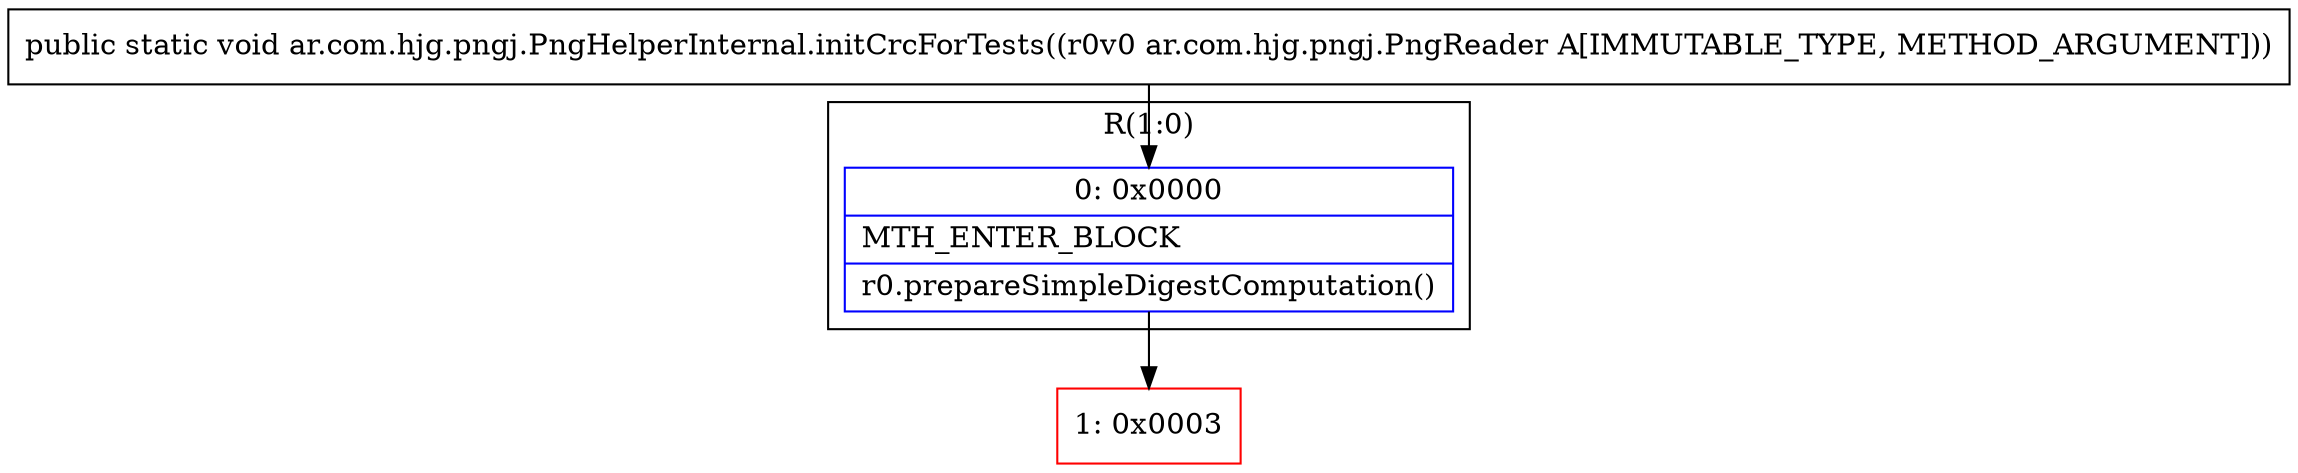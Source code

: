 digraph "CFG forar.com.hjg.pngj.PngHelperInternal.initCrcForTests(Lar\/com\/hjg\/pngj\/PngReader;)V" {
subgraph cluster_Region_1973855039 {
label = "R(1:0)";
node [shape=record,color=blue];
Node_0 [shape=record,label="{0\:\ 0x0000|MTH_ENTER_BLOCK\l|r0.prepareSimpleDigestComputation()\l}"];
}
Node_1 [shape=record,color=red,label="{1\:\ 0x0003}"];
MethodNode[shape=record,label="{public static void ar.com.hjg.pngj.PngHelperInternal.initCrcForTests((r0v0 ar.com.hjg.pngj.PngReader A[IMMUTABLE_TYPE, METHOD_ARGUMENT])) }"];
MethodNode -> Node_0;
Node_0 -> Node_1;
}

